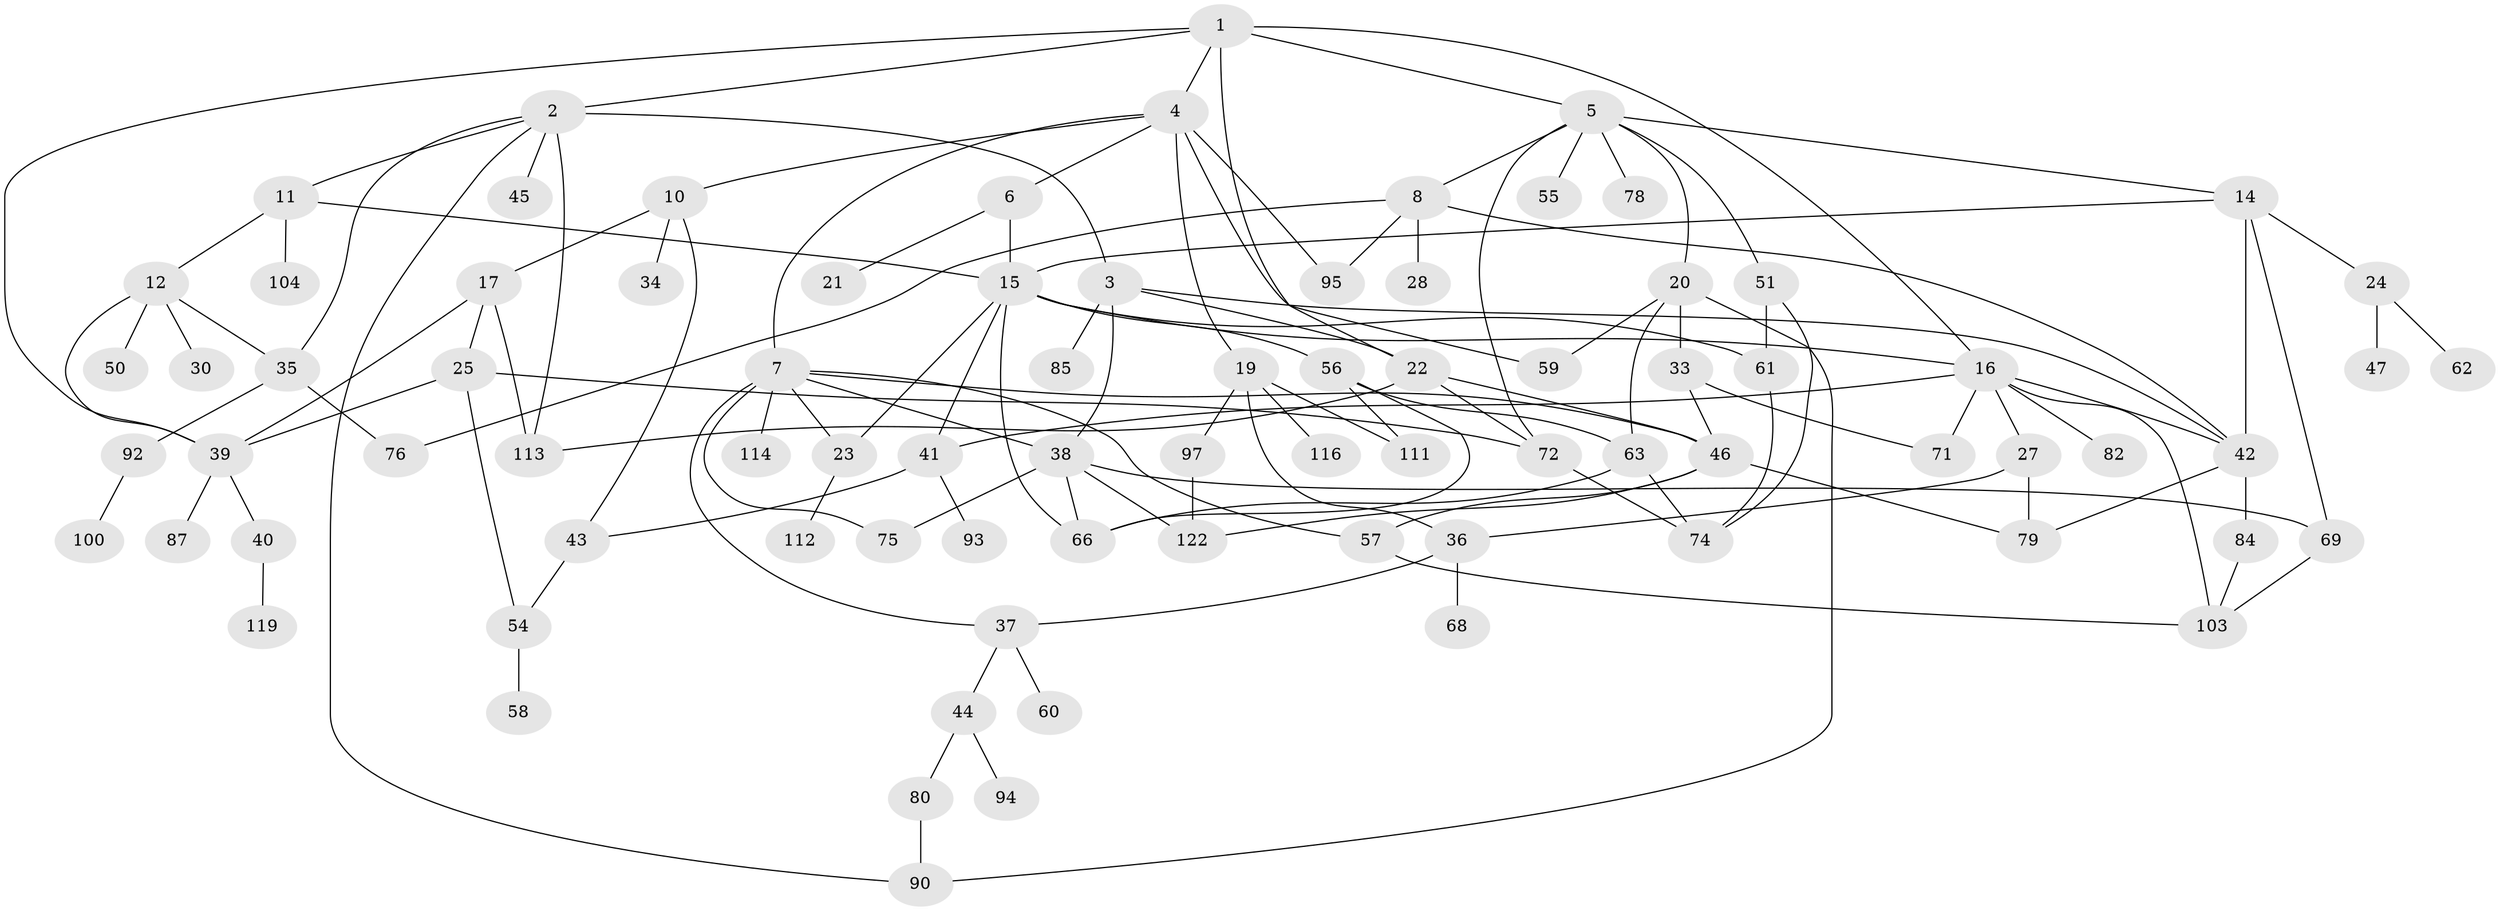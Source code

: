 // Generated by graph-tools (version 1.1) at 2025/51/02/27/25 19:51:40]
// undirected, 83 vertices, 131 edges
graph export_dot {
graph [start="1"]
  node [color=gray90,style=filled];
  1 [super="+65"];
  2 [super="+96"];
  3 [super="+18"];
  4;
  5 [super="+13"];
  6 [super="+52"];
  7 [super="+9"];
  8 [super="+73"];
  10;
  11 [super="+106"];
  12 [super="+64"];
  14 [super="+26"];
  15 [super="+118"];
  16 [super="+98"];
  17 [super="+121"];
  19 [super="+91"];
  20 [super="+29"];
  21 [super="+88"];
  22 [super="+70"];
  23 [super="+31"];
  24 [super="+32"];
  25 [super="+101"];
  27;
  28;
  30;
  33 [super="+49"];
  34 [super="+86"];
  35 [super="+99"];
  36 [super="+89"];
  37;
  38 [super="+53"];
  39;
  40;
  41;
  42 [super="+108"];
  43 [super="+48"];
  44 [super="+77"];
  45;
  46 [super="+81"];
  47;
  50 [super="+67"];
  51;
  54;
  55;
  56 [super="+115"];
  57;
  58;
  59;
  60;
  61 [super="+117"];
  62 [super="+110"];
  63;
  66 [super="+102"];
  68;
  69;
  71;
  72 [super="+107"];
  74 [super="+120"];
  75;
  76;
  78;
  79 [super="+83"];
  80;
  82;
  84;
  85;
  87;
  90;
  92;
  93;
  94;
  95;
  97 [super="+105"];
  100;
  103 [super="+109"];
  104;
  111;
  112;
  113;
  114;
  116;
  119;
  122;
  1 -- 2;
  1 -- 4;
  1 -- 5;
  1 -- 16;
  1 -- 22;
  1 -- 39;
  2 -- 3 [weight=2];
  2 -- 11;
  2 -- 45;
  2 -- 113;
  2 -- 35;
  2 -- 90;
  3 -- 38 [weight=2];
  3 -- 85;
  3 -- 42;
  3 -- 22;
  4 -- 6;
  4 -- 7;
  4 -- 10;
  4 -- 19;
  4 -- 95;
  4 -- 59;
  5 -- 8;
  5 -- 14;
  5 -- 51;
  5 -- 55;
  5 -- 72;
  5 -- 20;
  5 -- 78;
  6 -- 21;
  6 -- 15;
  7 -- 114;
  7 -- 75;
  7 -- 38;
  7 -- 23;
  7 -- 37;
  7 -- 57;
  7 -- 46;
  8 -- 28;
  8 -- 42;
  8 -- 76;
  8 -- 95;
  10 -- 17;
  10 -- 34;
  10 -- 43;
  11 -- 12;
  11 -- 104;
  11 -- 15;
  12 -- 30;
  12 -- 35;
  12 -- 50 [weight=2];
  12 -- 39;
  14 -- 15;
  14 -- 24;
  14 -- 42;
  14 -- 69;
  15 -- 56;
  15 -- 23;
  15 -- 16;
  15 -- 61;
  15 -- 41;
  15 -- 66;
  16 -- 27;
  16 -- 41;
  16 -- 82;
  16 -- 103;
  16 -- 42;
  16 -- 71;
  17 -- 25;
  17 -- 39;
  17 -- 113;
  19 -- 97;
  19 -- 111;
  19 -- 116;
  19 -- 36;
  20 -- 33 [weight=2];
  20 -- 59;
  20 -- 63;
  20 -- 90;
  22 -- 113;
  22 -- 72;
  22 -- 46;
  23 -- 112;
  24 -- 62;
  24 -- 47;
  25 -- 54;
  25 -- 72;
  25 -- 39;
  27 -- 36;
  27 -- 79;
  33 -- 46;
  33 -- 71;
  35 -- 92;
  35 -- 76;
  36 -- 68;
  36 -- 37;
  37 -- 44;
  37 -- 60;
  38 -- 66;
  38 -- 75;
  38 -- 122;
  38 -- 69;
  39 -- 40;
  39 -- 87;
  40 -- 119;
  41 -- 43;
  41 -- 93;
  42 -- 84;
  42 -- 79;
  43 -- 54;
  44 -- 80;
  44 -- 94;
  46 -- 122;
  46 -- 57;
  46 -- 79;
  51 -- 61;
  51 -- 74;
  54 -- 58;
  56 -- 63;
  56 -- 66;
  56 -- 111;
  57 -- 103;
  61 -- 74;
  63 -- 74;
  63 -- 66;
  69 -- 103;
  72 -- 74;
  80 -- 90;
  84 -- 103;
  92 -- 100;
  97 -- 122;
}
